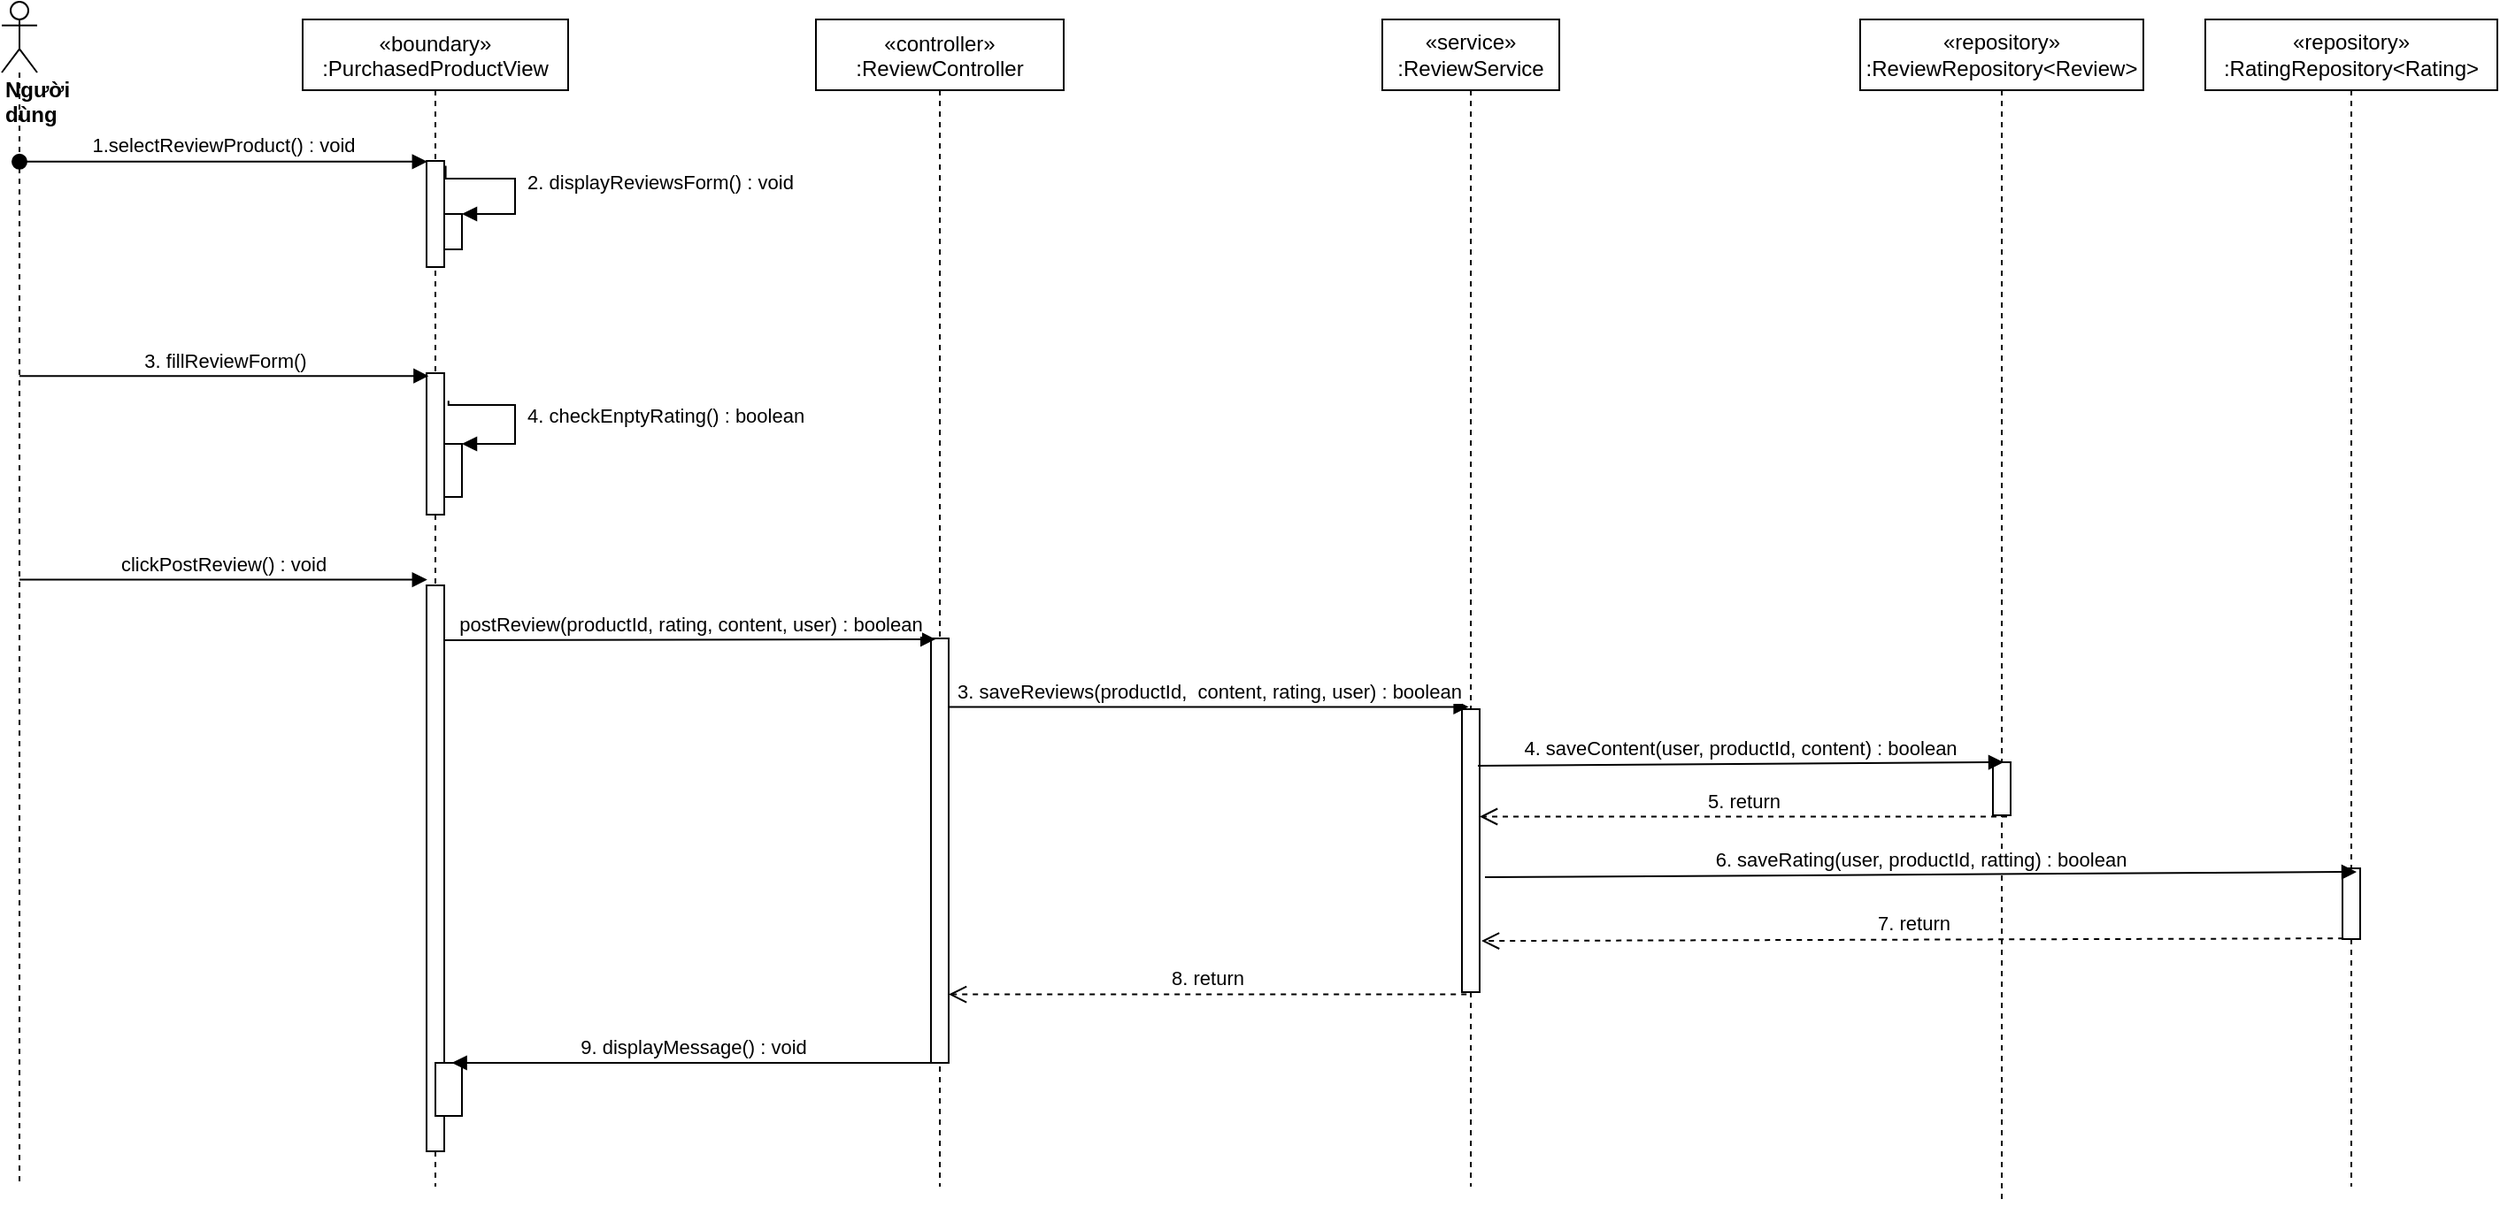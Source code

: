 <mxfile version="14.6.13" type="device"><diagram id="kgpKYQtTHZ0yAKxKKP6v" name="Page-1"><mxGraphModel dx="1108" dy="425" grid="1" gridSize="10" guides="1" tooltips="1" connect="1" arrows="1" fold="1" page="1" pageScale="1" pageWidth="850" pageHeight="1100" math="0" shadow="0"><root><mxCell id="0"/><mxCell id="1" parent="0"/><mxCell id="Qwla0rWCGIABb7X4bK5U-1" value="«boundary»&#10;:PurchasedProductView" style="shape=umlLifeline;perimeter=lifelinePerimeter;container=1;collapsible=0;recursiveResize=0;rounded=0;shadow=0;strokeWidth=1;" parent="1" vertex="1"><mxGeometry x="250" y="80" width="150" height="660" as="geometry"/></mxCell><mxCell id="Qwla0rWCGIABb7X4bK5U-2" value="" style="html=1;points=[];perimeter=orthogonalPerimeter;" parent="Qwla0rWCGIABb7X4bK5U-1" vertex="1"><mxGeometry x="70" y="80" width="10" height="60" as="geometry"/></mxCell><mxCell id="Qwla0rWCGIABb7X4bK5U-18" value="" style="html=1;points=[];perimeter=orthogonalPerimeter;" parent="Qwla0rWCGIABb7X4bK5U-1" vertex="1"><mxGeometry x="80" y="110" width="10" height="20" as="geometry"/></mxCell><mxCell id="Qwla0rWCGIABb7X4bK5U-19" value="&amp;nbsp;2. displayReviewsForm() : void" style="edgeStyle=orthogonalEdgeStyle;html=1;align=left;spacingLeft=2;endArrow=block;rounded=0;entryX=1;entryY=0;exitX=1.08;exitY=0.045;exitDx=0;exitDy=0;exitPerimeter=0;" parent="Qwla0rWCGIABb7X4bK5U-1" source="Qwla0rWCGIABb7X4bK5U-2" target="Qwla0rWCGIABb7X4bK5U-18" edge="1"><mxGeometry relative="1" as="geometry"><mxPoint x="92.5" y="90" as="sourcePoint"/><Array as="points"><mxPoint x="120" y="90"/><mxPoint x="120" y="110"/></Array></mxGeometry></mxCell><mxCell id="Qwla0rWCGIABb7X4bK5U-23" value="" style="html=1;points=[];perimeter=orthogonalPerimeter;" parent="Qwla0rWCGIABb7X4bK5U-1" vertex="1"><mxGeometry x="70" y="200" width="10" height="80" as="geometry"/></mxCell><mxCell id="Qwla0rWCGIABb7X4bK5U-27" value="" style="html=1;points=[];perimeter=orthogonalPerimeter;" parent="Qwla0rWCGIABb7X4bK5U-1" vertex="1"><mxGeometry x="70" y="320" width="10" height="320" as="geometry"/></mxCell><mxCell id="Qwla0rWCGIABb7X4bK5U-33" value="" style="html=1;points=[];perimeter=orthogonalPerimeter;" parent="Qwla0rWCGIABb7X4bK5U-1" vertex="1"><mxGeometry x="75" y="590" width="15" height="30" as="geometry"/></mxCell><mxCell id="Qwla0rWCGIABb7X4bK5U-3" value="«controller»&#10;:ReviewController" style="shape=umlLifeline;perimeter=lifelinePerimeter;container=1;collapsible=0;recursiveResize=0;rounded=0;shadow=0;strokeWidth=1;size=40;" parent="1" vertex="1"><mxGeometry x="540" y="80" width="140" height="660" as="geometry"/></mxCell><mxCell id="Qwla0rWCGIABb7X4bK5U-4" value="" style="points=[];perimeter=orthogonalPerimeter;rounded=0;shadow=0;strokeWidth=1;" parent="Qwla0rWCGIABb7X4bK5U-3" vertex="1"><mxGeometry x="65" y="350" width="10" height="240" as="geometry"/></mxCell><mxCell id="Qwla0rWCGIABb7X4bK5U-5" value="&lt;div&gt;&lt;b&gt;Người dùng&lt;/b&gt;&lt;/div&gt;" style="shape=umlLifeline;participant=umlActor;perimeter=lifelinePerimeter;whiteSpace=wrap;html=1;container=1;collapsible=0;recursiveResize=0;verticalAlign=top;spacingTop=36;outlineConnect=0;align=left;" parent="1" vertex="1"><mxGeometry x="80" y="70" width="20" height="670" as="geometry"/></mxCell><mxCell id="Qwla0rWCGIABb7X4bK5U-6" value="&lt;span&gt;«service»&lt;br&gt;&lt;/span&gt;:ReviewService" style="shape=umlLifeline;perimeter=lifelinePerimeter;whiteSpace=wrap;html=1;container=1;collapsible=0;recursiveResize=0;outlineConnect=0;" parent="1" vertex="1"><mxGeometry x="860" y="80" width="100" height="660" as="geometry"/></mxCell><mxCell id="Qwla0rWCGIABb7X4bK5U-7" value="" style="points=[];perimeter=orthogonalPerimeter;rounded=0;shadow=0;strokeWidth=1;" parent="Qwla0rWCGIABb7X4bK5U-6" vertex="1"><mxGeometry x="45" y="390" width="10" height="160" as="geometry"/></mxCell><mxCell id="Qwla0rWCGIABb7X4bK5U-8" value="1.selectReviewProduct() : void" style="html=1;verticalAlign=bottom;startArrow=oval;startFill=1;endArrow=block;startSize=8;entryX=0.04;entryY=0.007;entryDx=0;entryDy=0;entryPerimeter=0;" parent="1" source="Qwla0rWCGIABb7X4bK5U-5" target="Qwla0rWCGIABb7X4bK5U-2" edge="1"><mxGeometry width="60" relative="1" as="geometry"><mxPoint x="400" y="230" as="sourcePoint"/><mxPoint x="283" y="160" as="targetPoint"/></mxGeometry></mxCell><mxCell id="Qwla0rWCGIABb7X4bK5U-10" value="&lt;span&gt;«repository»&lt;br&gt;&lt;/span&gt;:ReviewRepository&amp;lt;Review&amp;gt;" style="shape=umlLifeline;perimeter=lifelinePerimeter;whiteSpace=wrap;html=1;container=1;collapsible=0;recursiveResize=0;outlineConnect=0;" parent="1" vertex="1"><mxGeometry x="1130" y="80" width="160" height="670" as="geometry"/></mxCell><mxCell id="Qwla0rWCGIABb7X4bK5U-11" value="" style="points=[];perimeter=orthogonalPerimeter;rounded=0;shadow=0;strokeWidth=1;" parent="Qwla0rWCGIABb7X4bK5U-10" vertex="1"><mxGeometry x="75" y="420" width="10" height="30" as="geometry"/></mxCell><mxCell id="Qwla0rWCGIABb7X4bK5U-12" value="3. saveReviews(productId,&amp;nbsp; content, rating, user) : boolean" style="html=1;verticalAlign=bottom;endArrow=block;entryX=0.38;entryY=-0.008;entryDx=0;entryDy=0;entryPerimeter=0;" parent="1" source="Qwla0rWCGIABb7X4bK5U-4" target="Qwla0rWCGIABb7X4bK5U-7" edge="1"><mxGeometry width="80" relative="1" as="geometry"><mxPoint x="640" y="468" as="sourcePoint"/><mxPoint x="790" y="394" as="targetPoint"/></mxGeometry></mxCell><mxCell id="Qwla0rWCGIABb7X4bK5U-13" value="8. return" style="html=1;verticalAlign=bottom;endArrow=open;dashed=1;endSize=8;exitX=0.26;exitY=1.008;exitDx=0;exitDy=0;exitPerimeter=0;" parent="1" source="Qwla0rWCGIABb7X4bK5U-7" target="Qwla0rWCGIABb7X4bK5U-4" edge="1"><mxGeometry relative="1" as="geometry"><mxPoint x="780" y="342" as="sourcePoint"/><mxPoint x="620" y="491" as="targetPoint"/></mxGeometry></mxCell><mxCell id="Qwla0rWCGIABb7X4bK5U-14" value="4. saveContent(user, productId, content) : boolean" style="html=1;verticalAlign=bottom;endArrow=block;entryX=0.6;entryY=0;entryDx=0;entryDy=0;entryPerimeter=0;exitX=0.9;exitY=0.2;exitDx=0;exitDy=0;exitPerimeter=0;" parent="1" target="Qwla0rWCGIABb7X4bK5U-11" edge="1" source="Qwla0rWCGIABb7X4bK5U-7"><mxGeometry width="80" relative="1" as="geometry"><mxPoint x="936" y="500" as="sourcePoint"/><mxPoint x="840" y="430" as="targetPoint"/></mxGeometry></mxCell><mxCell id="Qwla0rWCGIABb7X4bK5U-15" value="5. return" style="html=1;verticalAlign=bottom;endArrow=open;dashed=1;endSize=8;exitX=0.8;exitY=1.025;exitDx=0;exitDy=0;exitPerimeter=0;" parent="1" source="Qwla0rWCGIABb7X4bK5U-11" target="Qwla0rWCGIABb7X4bK5U-7" edge="1"><mxGeometry relative="1" as="geometry"><mxPoint x="840" y="430" as="sourcePoint"/><mxPoint x="760" y="430" as="targetPoint"/></mxGeometry></mxCell><mxCell id="Qwla0rWCGIABb7X4bK5U-20" value="3. fillReviewForm()" style="html=1;verticalAlign=bottom;endArrow=block;entryX=0.12;entryY=0.02;entryDx=0;entryDy=0;entryPerimeter=0;" parent="1" source="Qwla0rWCGIABb7X4bK5U-5" target="Qwla0rWCGIABb7X4bK5U-23" edge="1"><mxGeometry width="80" relative="1" as="geometry"><mxPoint x="400" y="340" as="sourcePoint"/><mxPoint x="280" y="340" as="targetPoint"/></mxGeometry></mxCell><mxCell id="Qwla0rWCGIABb7X4bK5U-24" value="" style="html=1;points=[];perimeter=orthogonalPerimeter;" parent="1" vertex="1"><mxGeometry x="330" y="320" width="10" height="30" as="geometry"/></mxCell><mxCell id="Qwla0rWCGIABb7X4bK5U-25" value="&amp;nbsp;4. checkEnptyRating() : boolean" style="edgeStyle=orthogonalEdgeStyle;html=1;align=left;spacingLeft=2;endArrow=block;rounded=0;entryX=1;entryY=0;exitX=1.24;exitY=0.196;exitDx=0;exitDy=0;exitPerimeter=0;" parent="1" source="Qwla0rWCGIABb7X4bK5U-23" target="Qwla0rWCGIABb7X4bK5U-24" edge="1"><mxGeometry relative="1" as="geometry"><mxPoint x="329" y="310" as="sourcePoint"/><Array as="points"><mxPoint x="370" y="298"/><mxPoint x="370" y="320"/></Array></mxGeometry></mxCell><mxCell id="Qwla0rWCGIABb7X4bK5U-26" value="postReview(productId, rating, content, user) : boolean" style="html=1;verticalAlign=bottom;endArrow=block;entryX=0.26;entryY=0.002;entryDx=0;entryDy=0;entryPerimeter=0;" parent="1" target="Qwla0rWCGIABb7X4bK5U-4" edge="1"><mxGeometry width="80" relative="1" as="geometry"><mxPoint x="330" y="431" as="sourcePoint"/><mxPoint x="610" y="440" as="targetPoint"/></mxGeometry></mxCell><mxCell id="Qwla0rWCGIABb7X4bK5U-28" value="clickPostReview() : void" style="html=1;verticalAlign=bottom;endArrow=block;entryX=0.04;entryY=-0.01;entryDx=0;entryDy=0;entryPerimeter=0;" parent="1" source="Qwla0rWCGIABb7X4bK5U-5" target="Qwla0rWCGIABb7X4bK5U-27" edge="1"><mxGeometry width="80" relative="1" as="geometry"><mxPoint x="420" y="440" as="sourcePoint"/><mxPoint x="500" y="440" as="targetPoint"/></mxGeometry></mxCell><mxCell id="Qwla0rWCGIABb7X4bK5U-29" value="&lt;span&gt;«repository»&lt;br&gt;&lt;/span&gt;:RatingRepository&amp;lt;Rating&amp;gt;" style="shape=umlLifeline;perimeter=lifelinePerimeter;whiteSpace=wrap;html=1;container=1;collapsible=0;recursiveResize=0;outlineConnect=0;" parent="1" vertex="1"><mxGeometry x="1325" y="80" width="165" height="660" as="geometry"/></mxCell><mxCell id="Qwla0rWCGIABb7X4bK5U-30" value="" style="points=[];perimeter=orthogonalPerimeter;rounded=0;shadow=0;strokeWidth=1;" parent="Qwla0rWCGIABb7X4bK5U-29" vertex="1"><mxGeometry x="77.5" y="480" width="10" height="40" as="geometry"/></mxCell><mxCell id="Qwla0rWCGIABb7X4bK5U-31" value="6. saveRating(user, productId, ratting) : boolean" style="html=1;verticalAlign=bottom;endArrow=block;entryX=0.8;entryY=0.05;entryDx=0;entryDy=0;entryPerimeter=0;exitX=1.3;exitY=0.594;exitDx=0;exitDy=0;exitPerimeter=0;" parent="1" source="Qwla0rWCGIABb7X4bK5U-7" target="Qwla0rWCGIABb7X4bK5U-30" edge="1"><mxGeometry width="80" relative="1" as="geometry"><mxPoint x="960" y="570" as="sourcePoint"/><mxPoint x="850" y="540" as="targetPoint"/></mxGeometry></mxCell><mxCell id="Qwla0rWCGIABb7X4bK5U-32" value="7. return" style="html=1;verticalAlign=bottom;endArrow=open;dashed=1;endSize=8;exitX=0.06;exitY=0.99;exitDx=0;exitDy=0;exitPerimeter=0;entryX=1.1;entryY=0.819;entryDx=0;entryDy=0;entryPerimeter=0;" parent="1" source="Qwla0rWCGIABb7X4bK5U-30" target="Qwla0rWCGIABb7X4bK5U-7" edge="1"><mxGeometry relative="1" as="geometry"><mxPoint x="1030" y="640" as="sourcePoint"/><mxPoint x="970" y="600" as="targetPoint"/></mxGeometry></mxCell><mxCell id="Qwla0rWCGIABb7X4bK5U-34" value="9. displayMessage() : void" style="verticalAlign=bottom;endArrow=block;shadow=0;strokeWidth=1;exitX=0.3;exitY=1;exitDx=0;exitDy=0;exitPerimeter=0;entryX=0.62;entryY=0;entryDx=0;entryDy=0;entryPerimeter=0;" parent="1" source="Qwla0rWCGIABb7X4bK5U-4" target="Qwla0rWCGIABb7X4bK5U-33" edge="1"><mxGeometry relative="1" as="geometry"><mxPoint x="563.2" y="359.2" as="sourcePoint"/><mxPoint x="341" y="744" as="targetPoint"/></mxGeometry></mxCell></root></mxGraphModel></diagram></mxfile>